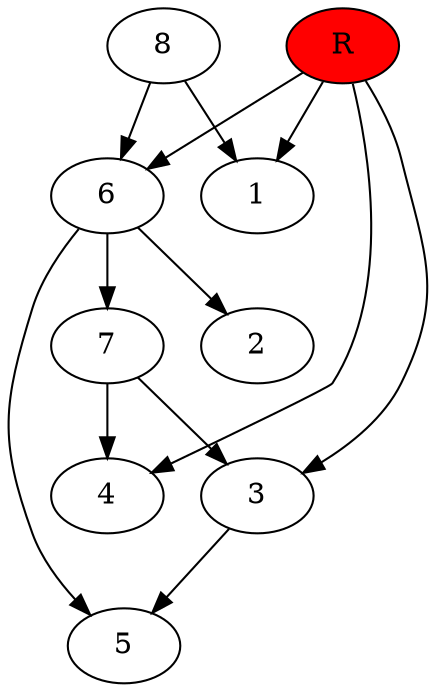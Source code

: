 digraph prb34532 {
	1
	2
	3
	4
	5
	6
	7
	8
	R [fillcolor="#ff0000" style=filled]
	3 -> 5
	6 -> 2
	6 -> 5
	6 -> 7
	7 -> 3
	7 -> 4
	8 -> 1
	8 -> 6
	R -> 1
	R -> 3
	R -> 4
	R -> 6
}
